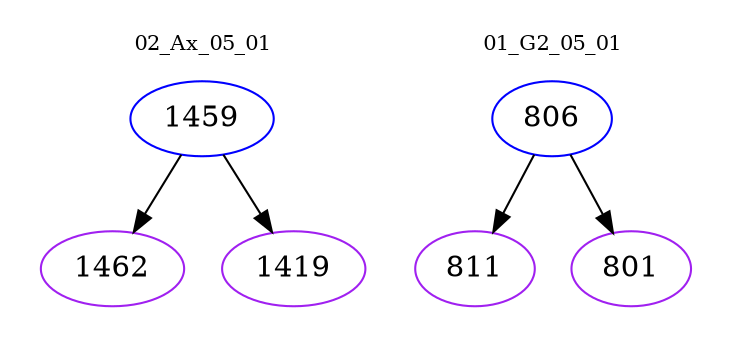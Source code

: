 digraph{
subgraph cluster_0 {
color = white
label = "02_Ax_05_01";
fontsize=10;
T0_1459 [label="1459", color="blue"]
T0_1459 -> T0_1462 [color="black"]
T0_1462 [label="1462", color="purple"]
T0_1459 -> T0_1419 [color="black"]
T0_1419 [label="1419", color="purple"]
}
subgraph cluster_1 {
color = white
label = "01_G2_05_01";
fontsize=10;
T1_806 [label="806", color="blue"]
T1_806 -> T1_811 [color="black"]
T1_811 [label="811", color="purple"]
T1_806 -> T1_801 [color="black"]
T1_801 [label="801", color="purple"]
}
}
